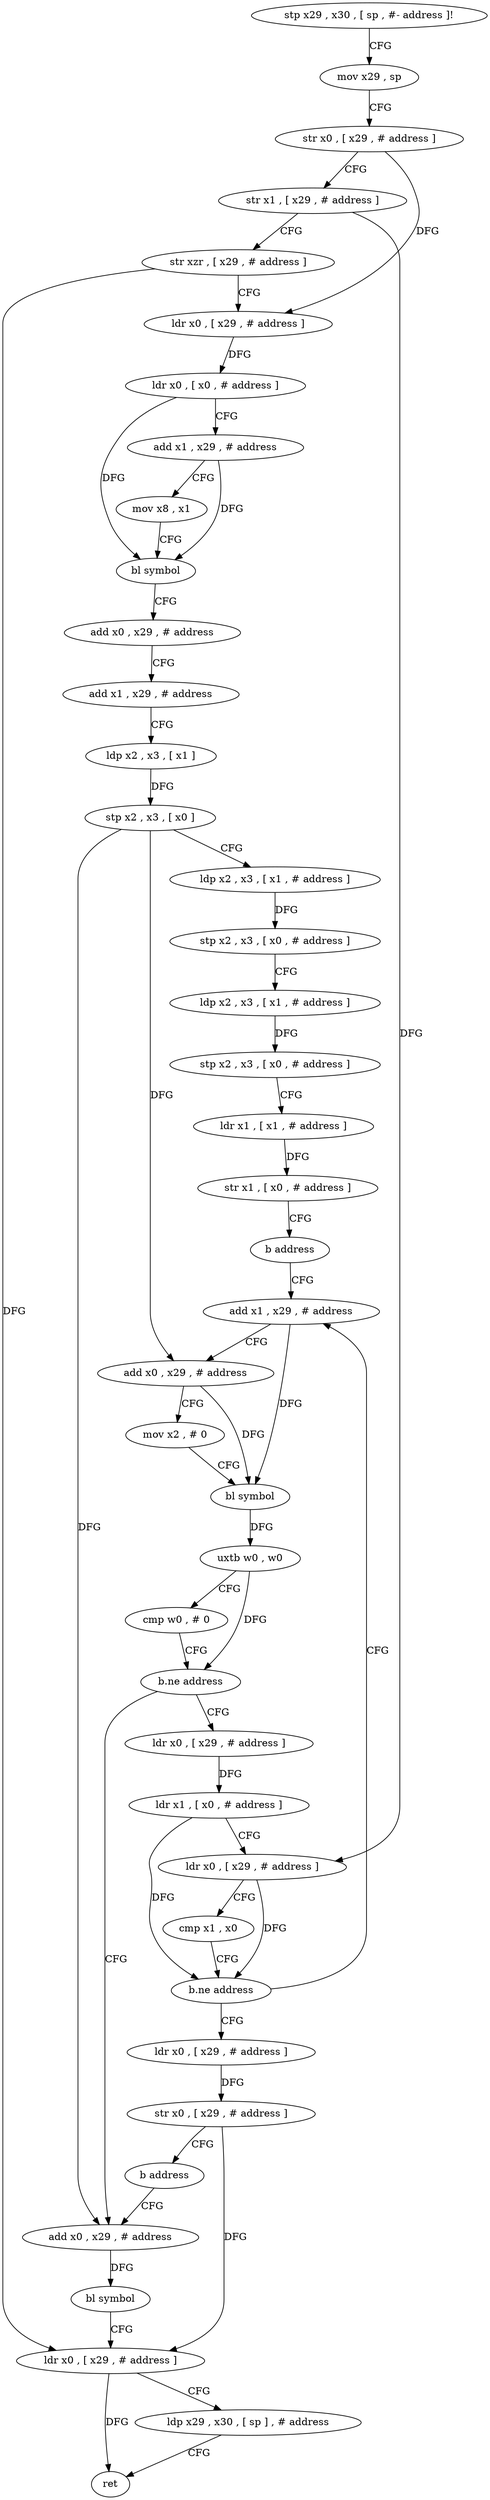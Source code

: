 digraph "func" {
"82936" [label = "stp x29 , x30 , [ sp , #- address ]!" ]
"82940" [label = "mov x29 , sp" ]
"82944" [label = "str x0 , [ x29 , # address ]" ]
"82948" [label = "str x1 , [ x29 , # address ]" ]
"82952" [label = "str xzr , [ x29 , # address ]" ]
"82956" [label = "ldr x0 , [ x29 , # address ]" ]
"82960" [label = "ldr x0 , [ x0 , # address ]" ]
"82964" [label = "add x1 , x29 , # address" ]
"82968" [label = "mov x8 , x1" ]
"82972" [label = "bl symbol" ]
"82976" [label = "add x0 , x29 , # address" ]
"82980" [label = "add x1 , x29 , # address" ]
"82984" [label = "ldp x2 , x3 , [ x1 ]" ]
"82988" [label = "stp x2 , x3 , [ x0 ]" ]
"82992" [label = "ldp x2 , x3 , [ x1 , # address ]" ]
"82996" [label = "stp x2 , x3 , [ x0 , # address ]" ]
"83000" [label = "ldp x2 , x3 , [ x1 , # address ]" ]
"83004" [label = "stp x2 , x3 , [ x0 , # address ]" ]
"83008" [label = "ldr x1 , [ x1 , # address ]" ]
"83012" [label = "str x1 , [ x0 , # address ]" ]
"83016" [label = "b address" ]
"83052" [label = "add x1 , x29 , # address" ]
"83056" [label = "add x0 , x29 , # address" ]
"83060" [label = "mov x2 , # 0" ]
"83064" [label = "bl symbol" ]
"83068" [label = "uxtb w0 , w0" ]
"83072" [label = "cmp w0 , # 0" ]
"83076" [label = "b.ne address" ]
"83020" [label = "ldr x0 , [ x29 , # address ]" ]
"83080" [label = "add x0 , x29 , # address" ]
"83024" [label = "ldr x1 , [ x0 , # address ]" ]
"83028" [label = "ldr x0 , [ x29 , # address ]" ]
"83032" [label = "cmp x1 , x0" ]
"83036" [label = "b.ne address" ]
"83040" [label = "ldr x0 , [ x29 , # address ]" ]
"83084" [label = "bl symbol" ]
"83088" [label = "ldr x0 , [ x29 , # address ]" ]
"83092" [label = "ldp x29 , x30 , [ sp ] , # address" ]
"83096" [label = "ret" ]
"83044" [label = "str x0 , [ x29 , # address ]" ]
"83048" [label = "b address" ]
"82936" -> "82940" [ label = "CFG" ]
"82940" -> "82944" [ label = "CFG" ]
"82944" -> "82948" [ label = "CFG" ]
"82944" -> "82956" [ label = "DFG" ]
"82948" -> "82952" [ label = "CFG" ]
"82948" -> "83028" [ label = "DFG" ]
"82952" -> "82956" [ label = "CFG" ]
"82952" -> "83088" [ label = "DFG" ]
"82956" -> "82960" [ label = "DFG" ]
"82960" -> "82964" [ label = "CFG" ]
"82960" -> "82972" [ label = "DFG" ]
"82964" -> "82968" [ label = "CFG" ]
"82964" -> "82972" [ label = "DFG" ]
"82968" -> "82972" [ label = "CFG" ]
"82972" -> "82976" [ label = "CFG" ]
"82976" -> "82980" [ label = "CFG" ]
"82980" -> "82984" [ label = "CFG" ]
"82984" -> "82988" [ label = "DFG" ]
"82988" -> "82992" [ label = "CFG" ]
"82988" -> "83056" [ label = "DFG" ]
"82988" -> "83080" [ label = "DFG" ]
"82992" -> "82996" [ label = "DFG" ]
"82996" -> "83000" [ label = "CFG" ]
"83000" -> "83004" [ label = "DFG" ]
"83004" -> "83008" [ label = "CFG" ]
"83008" -> "83012" [ label = "DFG" ]
"83012" -> "83016" [ label = "CFG" ]
"83016" -> "83052" [ label = "CFG" ]
"83052" -> "83056" [ label = "CFG" ]
"83052" -> "83064" [ label = "DFG" ]
"83056" -> "83060" [ label = "CFG" ]
"83056" -> "83064" [ label = "DFG" ]
"83060" -> "83064" [ label = "CFG" ]
"83064" -> "83068" [ label = "DFG" ]
"83068" -> "83072" [ label = "CFG" ]
"83068" -> "83076" [ label = "DFG" ]
"83072" -> "83076" [ label = "CFG" ]
"83076" -> "83020" [ label = "CFG" ]
"83076" -> "83080" [ label = "CFG" ]
"83020" -> "83024" [ label = "DFG" ]
"83080" -> "83084" [ label = "DFG" ]
"83024" -> "83028" [ label = "CFG" ]
"83024" -> "83036" [ label = "DFG" ]
"83028" -> "83032" [ label = "CFG" ]
"83028" -> "83036" [ label = "DFG" ]
"83032" -> "83036" [ label = "CFG" ]
"83036" -> "83052" [ label = "CFG" ]
"83036" -> "83040" [ label = "CFG" ]
"83040" -> "83044" [ label = "DFG" ]
"83084" -> "83088" [ label = "CFG" ]
"83088" -> "83092" [ label = "CFG" ]
"83088" -> "83096" [ label = "DFG" ]
"83092" -> "83096" [ label = "CFG" ]
"83044" -> "83048" [ label = "CFG" ]
"83044" -> "83088" [ label = "DFG" ]
"83048" -> "83080" [ label = "CFG" ]
}
